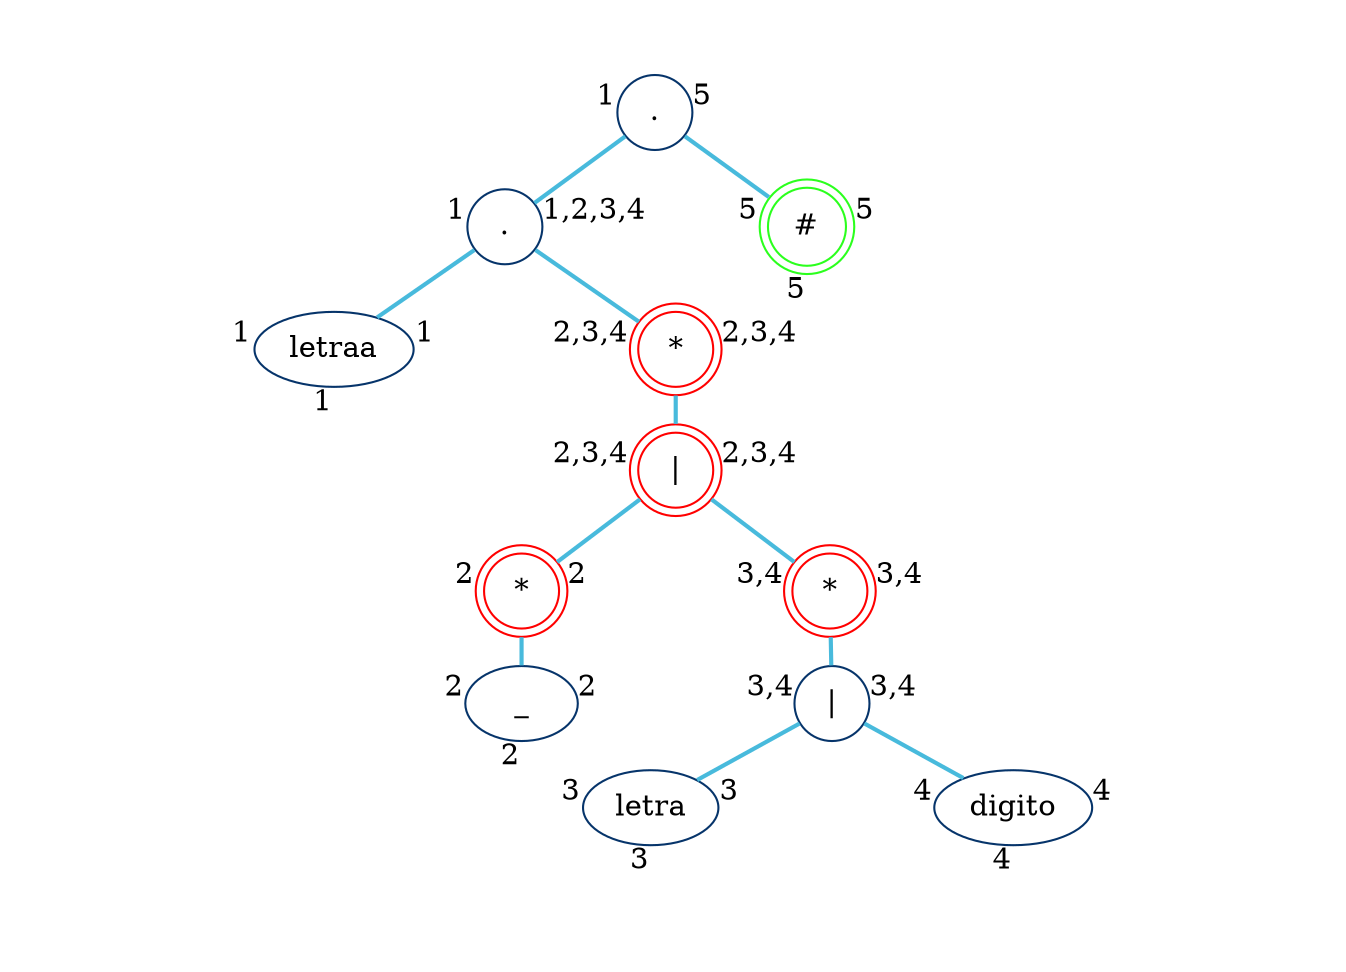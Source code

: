 graph Arbol_Sintactico{

graph [pad="0.5", nodesep="1.2", ranksep="0.2"];
edge [penwidth=2, color="#48BADC"];
node [shape = circle, color="#06346A"];node0[label = "." ];
node0 -- node00
node00[label = "." ];
node00 -- node000
node000[label = "letraa", shape = oval ];
node00 -- node001
node001[label = "*"shape=doublecircle, color=red ];
node001 -- node0010
node0010[label = "|"shape=doublecircle, color=red ];
node0010 -- node00100
node00100[label = "*"shape=doublecircle, color=red ];
node00100 -- node001000
node001000[label = "_", shape = oval ];
node0010 -- node00101
node00101[label = "*"shape=doublecircle, color=red ];
node00101 -- node001010
node001010[label = "|" ];
node001010 -- node0010100
node0010100[label = "letra", shape = oval ];
node001010 -- node0010101
node0010101[label = "digito", shape = oval ];
node0 -- node01
node01[label = "#",shape=doublecircle, color="#2BFF1D" ];

 edge [penwidth=0];node0:w--node0:w[taillabel="1"]
node0:e--node0:e[taillabel="5"]
node00:w--node00:w[taillabel="1"]
node00:e--node00:e[taillabel="1,2,3,4"]
node000:w--node000:w[taillabel="1"]
node000:e--node000:e[taillabel="1"]
node000:s--node000:s[taillabel="1"]
node001:w--node001:w[taillabel="2,3,4"]
node001:e--node001:e[taillabel="2,3,4"]
node0010:w--node0010:w[taillabel="2,3,4"]
node0010:e--node0010:e[taillabel="2,3,4"]
node00100:w--node00100:w[taillabel="2"]
node00100:e--node00100:e[taillabel="2"]
node001000:w--node001000:w[taillabel="2"]
node001000:e--node001000:e[taillabel="2"]
node001000:s--node001000:s[taillabel="2"]
node00101:w--node00101:w[taillabel="3,4"]
node00101:e--node00101:e[taillabel="3,4"]
node001010:w--node001010:w[taillabel="3,4"]
node001010:e--node001010:e[taillabel="3,4"]
node0010100:w--node0010100:w[taillabel="3"]
node0010100:e--node0010100:e[taillabel="3"]
node0010100:s--node0010100:s[taillabel="3"]
node0010101:w--node0010101:w[taillabel="4"]
node0010101:e--node0010101:e[taillabel="4"]
node0010101:s--node0010101:s[taillabel="4"]
node01:w--node01:w[taillabel="5"]
node01:e--node01:e[taillabel="5"]
node01:s--node01:s[taillabel="5"]


}
